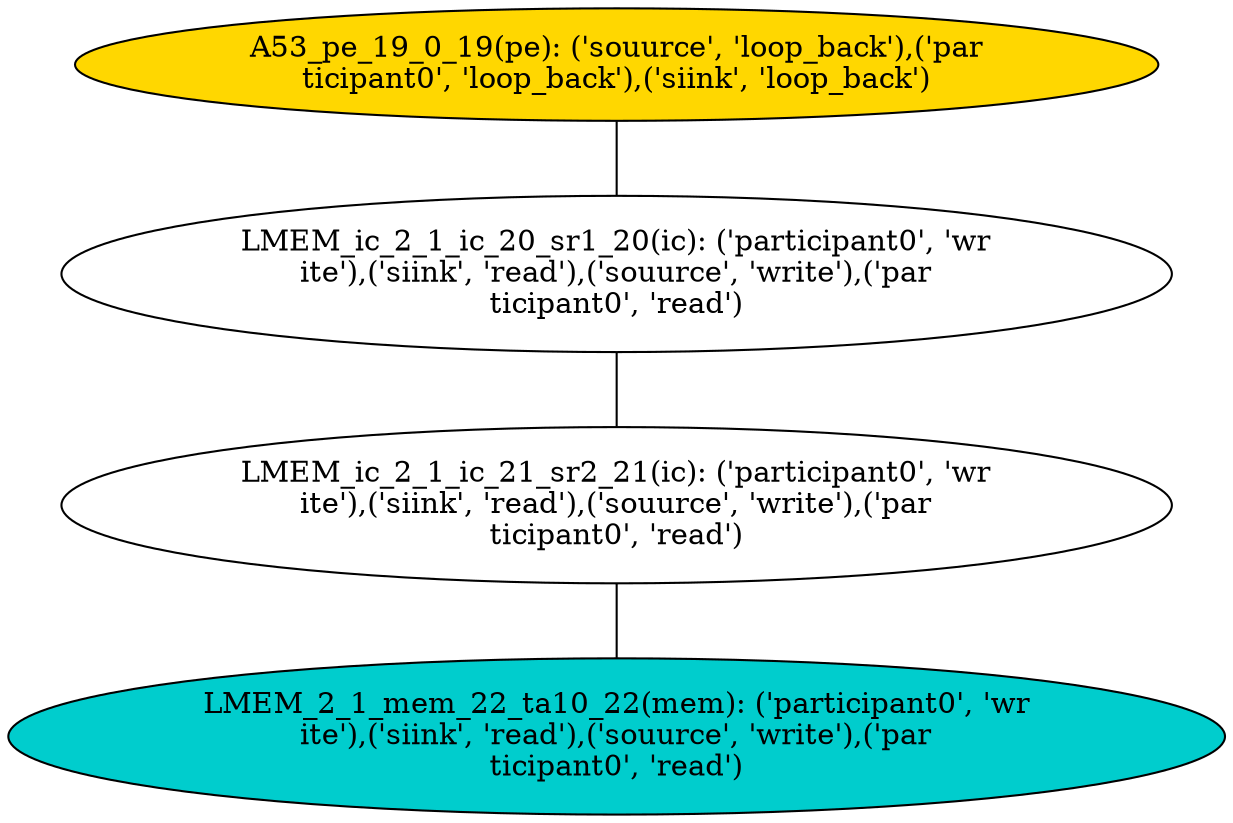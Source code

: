 strict graph "" {
	graph [bb="0,0,2386,75"];
	node [label="\N",
		style=filled
	];
	"A53_pe_19_0_19(pe): ('souurce', 'loop_back'),('par
ticipant0', 'loop_back'),('siink', 'loop_back')"	[fillcolor=gold,
		height=0.75,
		pos="260,37.5",
		width=7.2222];
	"LMEM_ic_2_1_ic_20_sr1_20(ic): ('participant0', 'wr
ite'),('siink', 'read'),('souurce', 'write'),('par
ticipant0', 'read')"	[fillcolor=white,
		height=1.0417,
		pos="858.5,37.5",
		width=7.4028];
	"A53_pe_19_0_19(pe): ('souurce', 'loop_back'),('par
ticipant0', 'loop_back'),('siink', 'loop_back')" -- "LMEM_ic_2_1_ic_20_sr1_20(ic): ('participant0', 'wr
ite'),('siink', 'read'),('souurce', 'write'),('par
ticipant0', 'read')"	[pos="520.33,37.5 543.98,37.5 567.95,37.5 591.65,37.5"];
	"LMEM_ic_2_1_ic_21_sr2_21(ic): ('participant0', 'wr
ite'),('siink', 'read'),('souurce', 'write'),('par
ticipant0', 'read')"	[fillcolor=white,
		height=1.0417,
		pos="1463.5,37.5",
		width=7.4028];
	"LMEM_ic_2_1_ic_20_sr1_20(ic): ('participant0', 'wr
ite'),('siink', 'read'),('souurce', 'write'),('par
ticipant0', 'read')" -- "LMEM_ic_2_1_ic_21_sr2_21(ic): ('participant0', 'wr
ite'),('siink', 'read'),('souurce', 'write'),('par
ticipant0', 'read')"	[pos="1125.2,37.5 1148.9,37.5 1173,37.5 1196.8,37.5"];
	"LMEM_2_1_mem_22_ta10_22(mem): ('participant0', 'wr
ite'),('siink', 'read'),('souurce', 'write'),('par
ticipant0', 'read')"	[fillcolor=cyan3,
		height=1.0417,
		pos="2094,37.5",
		width=8.1111];
	"LMEM_ic_2_1_ic_21_sr2_21(ic): ('participant0', 'wr
ite'),('siink', 'read'),('souurce', 'write'),('par
ticipant0', 'read')" -- "LMEM_2_1_mem_22_ta10_22(mem): ('participant0', 'wr
ite'),('siink', 'read'),('souurce', 'write'),('par
ticipant0', 'read')"	[pos="1730.4,37.5 1754,37.5 1778,37.5 1801.8,37.5"];
}
